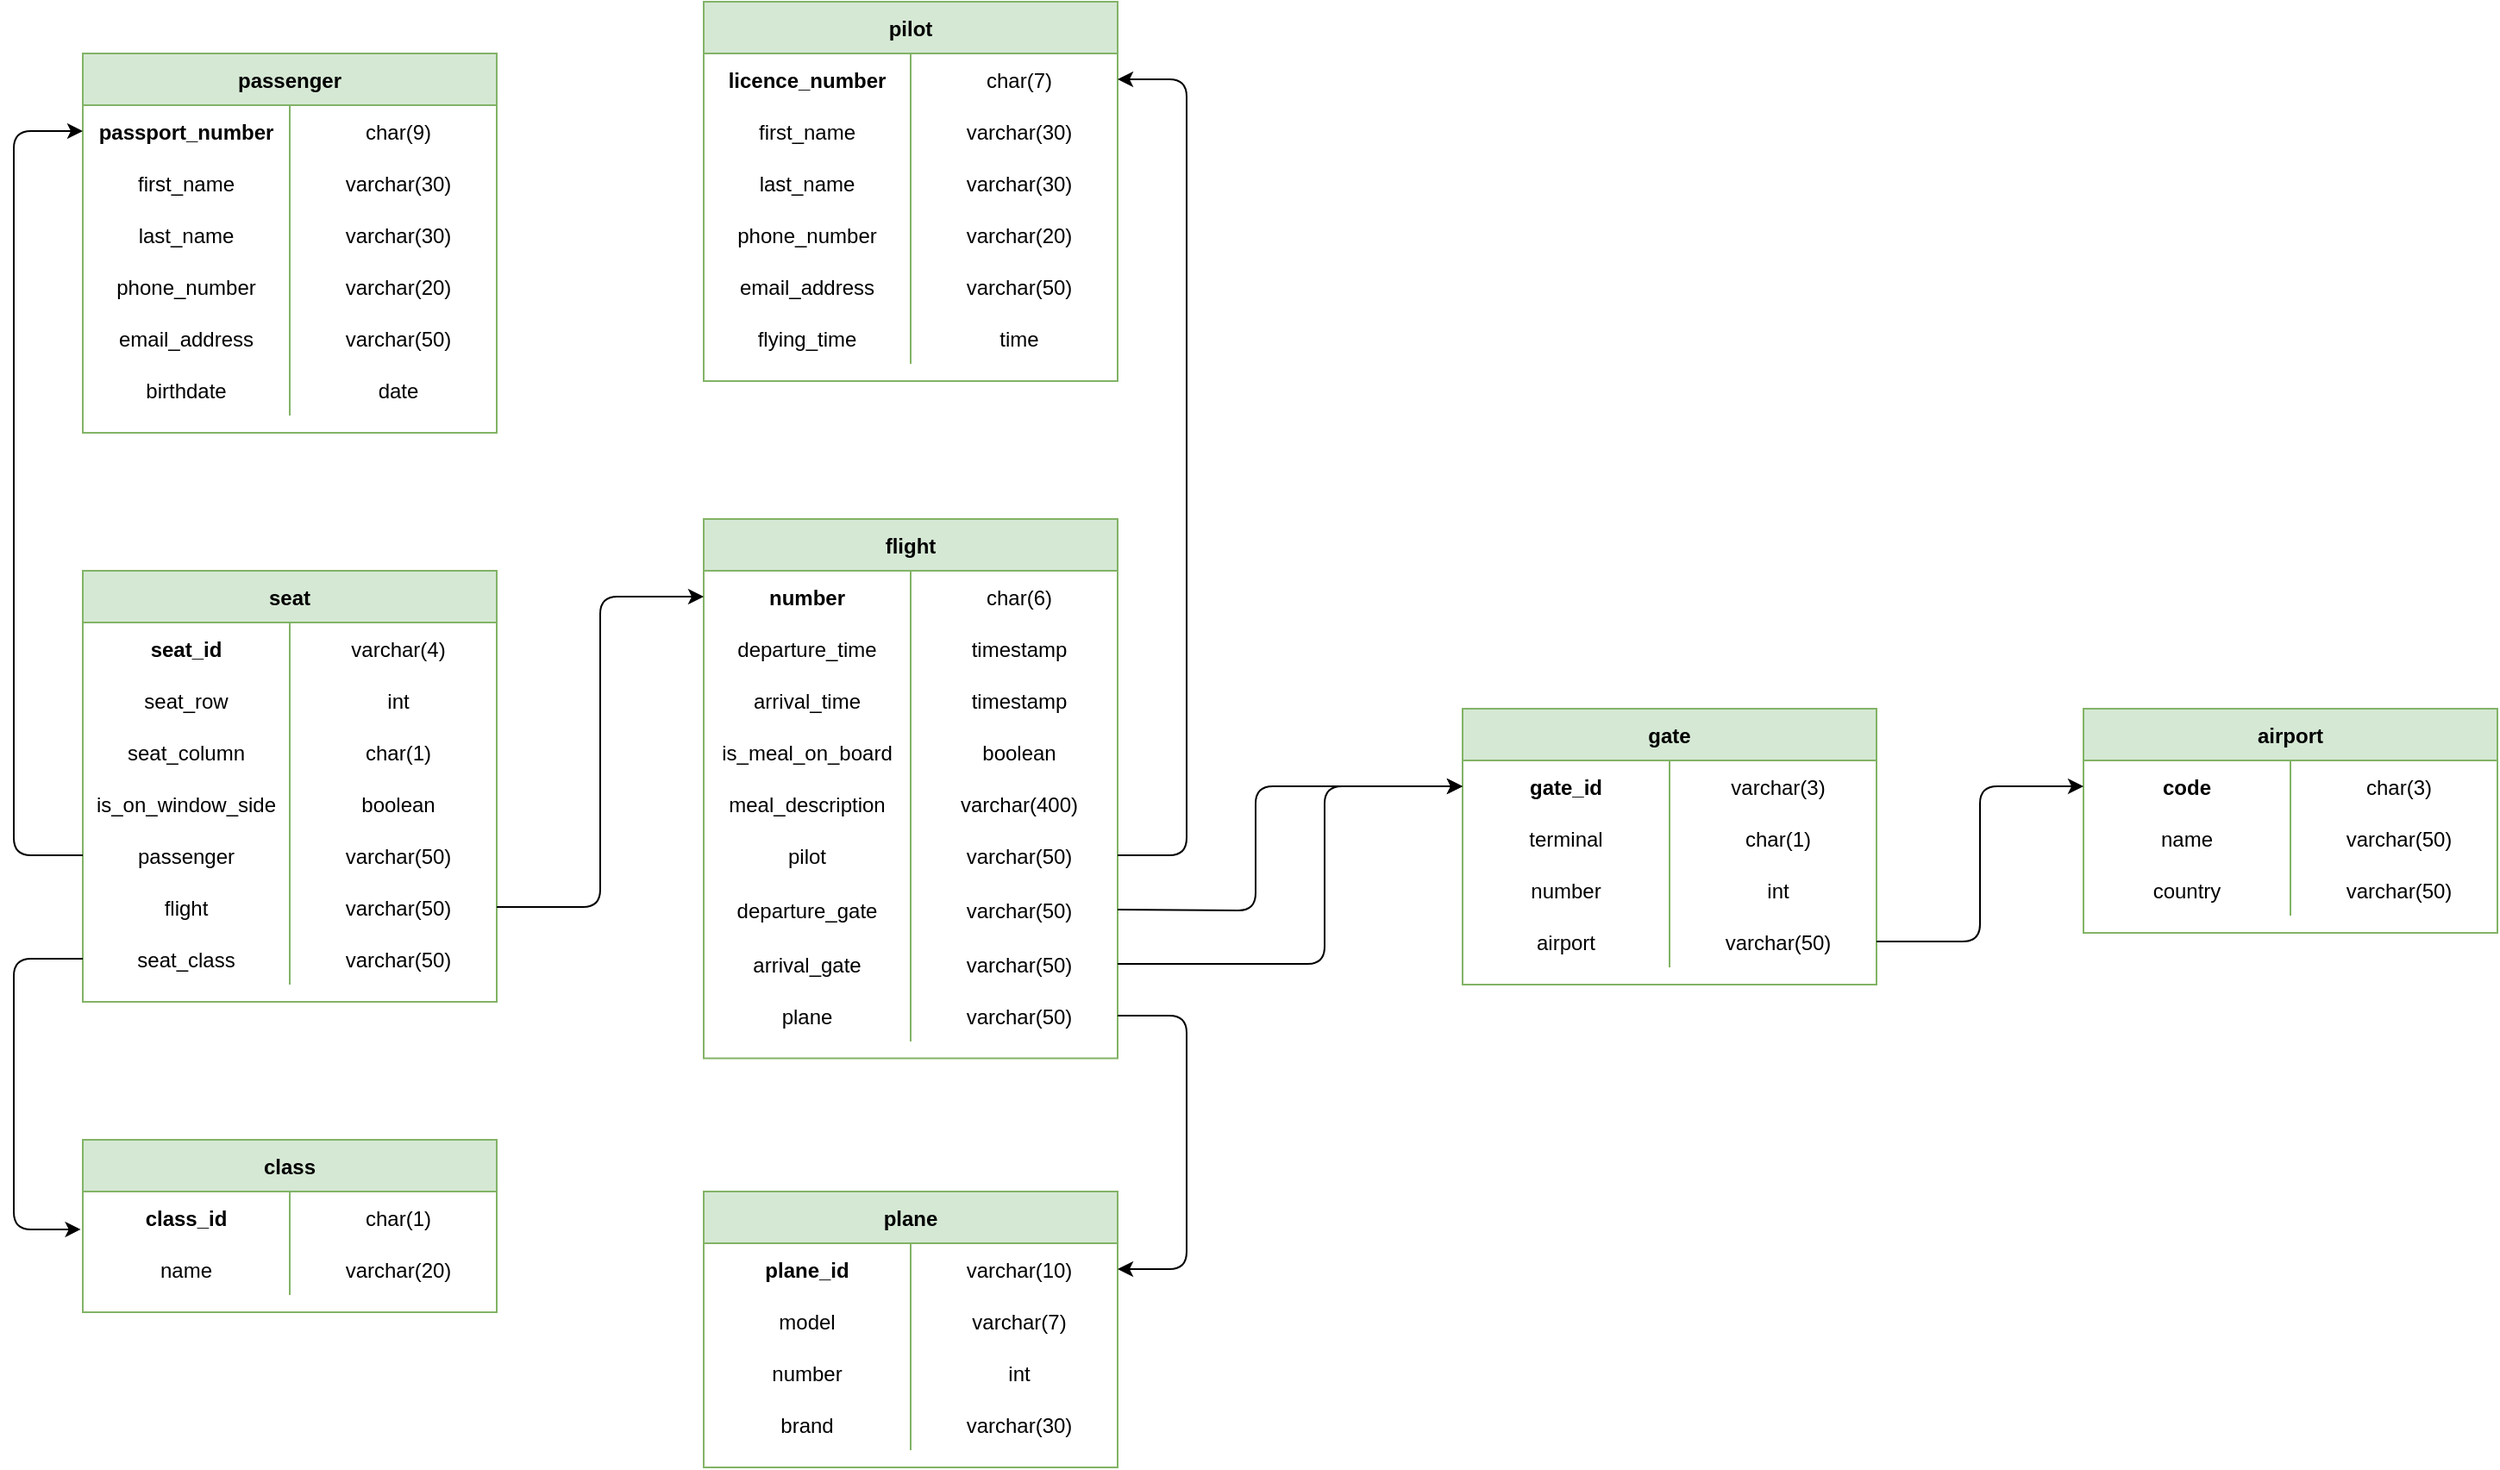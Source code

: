 <mxfile version="14.5.1" type="device"><diagram id="QAXBYkKedj2lpTIy9kNh" name="Page-1"><mxGraphModel dx="1826" dy="1305" grid="1" gridSize="10" guides="1" tooltips="1" connect="1" arrows="1" fold="1" page="0" pageScale="1" pageWidth="827" pageHeight="1169" math="0" shadow="0"><root><mxCell id="0"/><mxCell id="1" parent="0"/><mxCell id="Ek4FXAFWOjy2_xV1igV_-2" value="flight" style="shape=table;startSize=30;container=1;collapsible=1;childLayout=tableLayout;fixedRows=1;rowLines=0;fontStyle=1;align=center;resizeLast=1;fillColor=#d5e8d4;strokeColor=#82b366;" parent="1" vertex="1"><mxGeometry x="200" y="130" width="240" height="312.75" as="geometry"/></mxCell><mxCell id="Ek4FXAFWOjy2_xV1igV_-3" value="" style="shape=partialRectangle;collapsible=0;dropTarget=0;pointerEvents=0;fillColor=none;top=0;left=0;bottom=0;right=0;points=[[0,0.5],[1,0.5]];portConstraint=eastwest;align=center;" parent="Ek4FXAFWOjy2_xV1igV_-2" vertex="1"><mxGeometry y="30" width="240" height="30" as="geometry"/></mxCell><mxCell id="Ek4FXAFWOjy2_xV1igV_-4" value="number" style="shape=partialRectangle;connectable=0;fillColor=none;top=0;left=0;bottom=0;right=0;fontStyle=1;overflow=hidden;align=center;" parent="Ek4FXAFWOjy2_xV1igV_-3" vertex="1"><mxGeometry width="120" height="30" as="geometry"/></mxCell><mxCell id="Ek4FXAFWOjy2_xV1igV_-5" value="char(6)" style="shape=partialRectangle;connectable=0;fillColor=none;top=0;left=0;bottom=0;right=0;align=center;spacingLeft=6;fontStyle=0;overflow=hidden;" parent="Ek4FXAFWOjy2_xV1igV_-3" vertex="1"><mxGeometry x="120" width="120" height="30" as="geometry"/></mxCell><mxCell id="Ek4FXAFWOjy2_xV1igV_-31" value="" style="shape=partialRectangle;collapsible=0;dropTarget=0;pointerEvents=0;fillColor=none;top=0;left=0;bottom=0;right=0;points=[[0,0.5],[1,0.5]];portConstraint=eastwest;align=center;" parent="Ek4FXAFWOjy2_xV1igV_-2" vertex="1"><mxGeometry y="60" width="240" height="30" as="geometry"/></mxCell><mxCell id="Ek4FXAFWOjy2_xV1igV_-32" value="departure_time" style="shape=partialRectangle;connectable=0;fillColor=none;top=0;left=0;bottom=0;right=0;fontStyle=0;overflow=hidden;align=center;" parent="Ek4FXAFWOjy2_xV1igV_-31" vertex="1"><mxGeometry width="120" height="30" as="geometry"/></mxCell><mxCell id="Ek4FXAFWOjy2_xV1igV_-33" value="timestamp" style="shape=partialRectangle;connectable=0;fillColor=none;top=0;left=0;bottom=0;right=0;align=center;spacingLeft=6;fontStyle=0;overflow=hidden;" parent="Ek4FXAFWOjy2_xV1igV_-31" vertex="1"><mxGeometry x="120" width="120" height="30" as="geometry"/></mxCell><mxCell id="Ek4FXAFWOjy2_xV1igV_-28" value="" style="shape=partialRectangle;collapsible=0;dropTarget=0;pointerEvents=0;fillColor=none;top=0;left=0;bottom=0;right=0;points=[[0,0.5],[1,0.5]];portConstraint=eastwest;align=center;" parent="Ek4FXAFWOjy2_xV1igV_-2" vertex="1"><mxGeometry y="90" width="240" height="30" as="geometry"/></mxCell><mxCell id="Ek4FXAFWOjy2_xV1igV_-29" value="arrival_time" style="shape=partialRectangle;connectable=0;fillColor=none;top=0;left=0;bottom=0;right=0;fontStyle=0;overflow=hidden;align=center;" parent="Ek4FXAFWOjy2_xV1igV_-28" vertex="1"><mxGeometry width="120" height="30" as="geometry"/></mxCell><mxCell id="Ek4FXAFWOjy2_xV1igV_-30" value="timestamp" style="shape=partialRectangle;connectable=0;fillColor=none;top=0;left=0;bottom=0;right=0;align=center;spacingLeft=6;fontStyle=0;overflow=hidden;" parent="Ek4FXAFWOjy2_xV1igV_-28" vertex="1"><mxGeometry x="120" width="120" height="30" as="geometry"/></mxCell><mxCell id="Ek4FXAFWOjy2_xV1igV_-34" value="" style="shape=partialRectangle;collapsible=0;dropTarget=0;pointerEvents=0;fillColor=none;top=0;left=0;bottom=0;right=0;points=[[0,0.5],[1,0.5]];portConstraint=eastwest;align=center;" parent="Ek4FXAFWOjy2_xV1igV_-2" vertex="1"><mxGeometry y="120" width="240" height="30" as="geometry"/></mxCell><mxCell id="Ek4FXAFWOjy2_xV1igV_-35" value="is_meal_on_board" style="shape=partialRectangle;connectable=0;fillColor=none;top=0;left=0;bottom=0;right=0;fontStyle=0;overflow=hidden;align=center;" parent="Ek4FXAFWOjy2_xV1igV_-34" vertex="1"><mxGeometry width="120" height="30" as="geometry"/></mxCell><mxCell id="Ek4FXAFWOjy2_xV1igV_-36" value="boolean" style="shape=partialRectangle;connectable=0;fillColor=none;top=0;left=0;bottom=0;right=0;align=center;spacingLeft=6;fontStyle=0;overflow=hidden;" parent="Ek4FXAFWOjy2_xV1igV_-34" vertex="1"><mxGeometry x="120" width="120" height="30" as="geometry"/></mxCell><mxCell id="Ek4FXAFWOjy2_xV1igV_-37" value="" style="shape=partialRectangle;collapsible=0;dropTarget=0;pointerEvents=0;fillColor=none;top=0;left=0;bottom=0;right=0;points=[[0,0.5],[1,0.5]];portConstraint=eastwest;align=center;" parent="Ek4FXAFWOjy2_xV1igV_-2" vertex="1"><mxGeometry y="150" width="240" height="30" as="geometry"/></mxCell><mxCell id="Ek4FXAFWOjy2_xV1igV_-38" value="meal_description" style="shape=partialRectangle;connectable=0;fillColor=none;top=0;left=0;bottom=0;right=0;fontStyle=0;overflow=hidden;align=center;" parent="Ek4FXAFWOjy2_xV1igV_-37" vertex="1"><mxGeometry width="120" height="30" as="geometry"/></mxCell><mxCell id="Ek4FXAFWOjy2_xV1igV_-39" value="varchar(400)" style="shape=partialRectangle;connectable=0;fillColor=none;top=0;left=0;bottom=0;right=0;align=center;spacingLeft=6;fontStyle=0;overflow=hidden;" parent="Ek4FXAFWOjy2_xV1igV_-37" vertex="1"><mxGeometry x="120" width="120" height="30" as="geometry"/></mxCell><mxCell id="cqCTCalPRMgBTxHticZA-10" style="shape=partialRectangle;collapsible=0;dropTarget=0;pointerEvents=0;fillColor=none;top=0;left=0;bottom=0;right=0;points=[[0,0.5],[1,0.5]];portConstraint=eastwest;align=center;" parent="Ek4FXAFWOjy2_xV1igV_-2" vertex="1"><mxGeometry y="180" width="240" height="30" as="geometry"/></mxCell><mxCell id="cqCTCalPRMgBTxHticZA-11" value="pilot" style="shape=partialRectangle;connectable=0;fillColor=none;top=0;left=0;bottom=0;right=0;fontStyle=0;overflow=hidden;align=center;" parent="cqCTCalPRMgBTxHticZA-10" vertex="1"><mxGeometry width="120" height="30" as="geometry"/></mxCell><mxCell id="cqCTCalPRMgBTxHticZA-12" value="varchar(50)" style="shape=partialRectangle;connectable=0;fillColor=none;top=0;left=0;bottom=0;right=0;align=center;spacingLeft=6;fontStyle=0;overflow=hidden;" parent="cqCTCalPRMgBTxHticZA-10" vertex="1"><mxGeometry x="120" width="120" height="30" as="geometry"/></mxCell><mxCell id="cqCTCalPRMgBTxHticZA-18" style="shape=partialRectangle;collapsible=0;dropTarget=0;pointerEvents=0;fillColor=none;top=0;left=0;bottom=0;right=0;points=[[0,0.5],[1,0.5]];portConstraint=eastwest;align=center;" parent="Ek4FXAFWOjy2_xV1igV_-2" vertex="1"><mxGeometry y="210" width="240" height="33" as="geometry"/></mxCell><mxCell id="cqCTCalPRMgBTxHticZA-19" value="departure_gate" style="shape=partialRectangle;connectable=0;fillColor=none;top=0;left=0;bottom=0;right=0;fontStyle=0;overflow=hidden;align=center;" parent="cqCTCalPRMgBTxHticZA-18" vertex="1"><mxGeometry width="120" height="33" as="geometry"/></mxCell><mxCell id="cqCTCalPRMgBTxHticZA-20" value="varchar(50)" style="shape=partialRectangle;connectable=0;fillColor=none;top=0;left=0;bottom=0;right=0;align=center;spacingLeft=6;fontStyle=0;overflow=hidden;" parent="cqCTCalPRMgBTxHticZA-18" vertex="1"><mxGeometry x="120" width="120" height="33" as="geometry"/></mxCell><mxCell id="cqCTCalPRMgBTxHticZA-21" style="shape=partialRectangle;collapsible=0;dropTarget=0;pointerEvents=0;fillColor=none;top=0;left=0;bottom=0;right=0;points=[[0,0.5],[1,0.5]];portConstraint=eastwest;align=center;" parent="Ek4FXAFWOjy2_xV1igV_-2" vertex="1"><mxGeometry y="243" width="240" height="30" as="geometry"/></mxCell><mxCell id="cqCTCalPRMgBTxHticZA-22" value="arrival_gate" style="shape=partialRectangle;connectable=0;fillColor=none;top=0;left=0;bottom=0;right=0;fontStyle=0;overflow=hidden;align=center;" parent="cqCTCalPRMgBTxHticZA-21" vertex="1"><mxGeometry width="120" height="30" as="geometry"/></mxCell><mxCell id="cqCTCalPRMgBTxHticZA-23" value="varchar(50)" style="shape=partialRectangle;connectable=0;fillColor=none;top=0;left=0;bottom=0;right=0;align=center;spacingLeft=6;fontStyle=0;overflow=hidden;" parent="cqCTCalPRMgBTxHticZA-21" vertex="1"><mxGeometry x="120" width="120" height="30" as="geometry"/></mxCell><mxCell id="cqCTCalPRMgBTxHticZA-13" style="shape=partialRectangle;collapsible=0;dropTarget=0;pointerEvents=0;fillColor=none;top=0;left=0;bottom=0;right=0;points=[[0,0.5],[1,0.5]];portConstraint=eastwest;align=center;" parent="Ek4FXAFWOjy2_xV1igV_-2" vertex="1"><mxGeometry y="273" width="240" height="30" as="geometry"/></mxCell><mxCell id="cqCTCalPRMgBTxHticZA-14" value="plane" style="shape=partialRectangle;connectable=0;fillColor=none;top=0;left=0;bottom=0;right=0;fontStyle=0;overflow=hidden;align=center;" parent="cqCTCalPRMgBTxHticZA-13" vertex="1"><mxGeometry width="120" height="30" as="geometry"/></mxCell><mxCell id="cqCTCalPRMgBTxHticZA-15" value="varchar(50)" style="shape=partialRectangle;connectable=0;fillColor=none;top=0;left=0;bottom=0;right=0;align=center;spacingLeft=6;fontStyle=0;overflow=hidden;" parent="cqCTCalPRMgBTxHticZA-13" vertex="1"><mxGeometry x="120" width="120" height="30" as="geometry"/></mxCell><mxCell id="Ek4FXAFWOjy2_xV1igV_-43" value="airport" style="shape=table;startSize=30;container=1;collapsible=1;childLayout=tableLayout;fixedRows=1;rowLines=0;fontStyle=1;align=center;resizeLast=1;fillColor=#d5e8d4;strokeColor=#82b366;" parent="1" vertex="1"><mxGeometry x="1000" y="240" width="240" height="130" as="geometry"/></mxCell><mxCell id="Ek4FXAFWOjy2_xV1igV_-44" value="" style="shape=partialRectangle;collapsible=0;dropTarget=0;pointerEvents=0;fillColor=none;top=0;left=0;bottom=0;right=0;points=[[0,0.5],[1,0.5]];portConstraint=eastwest;align=center;" parent="Ek4FXAFWOjy2_xV1igV_-43" vertex="1"><mxGeometry y="30" width="240" height="30" as="geometry"/></mxCell><mxCell id="Ek4FXAFWOjy2_xV1igV_-45" value="code" style="shape=partialRectangle;connectable=0;fillColor=none;top=0;left=0;bottom=0;right=0;fontStyle=1;overflow=hidden;align=center;" parent="Ek4FXAFWOjy2_xV1igV_-44" vertex="1"><mxGeometry width="120" height="30" as="geometry"/></mxCell><mxCell id="Ek4FXAFWOjy2_xV1igV_-46" value="char(3)" style="shape=partialRectangle;connectable=0;fillColor=none;top=0;left=0;bottom=0;right=0;align=center;spacingLeft=6;fontStyle=0;overflow=hidden;" parent="Ek4FXAFWOjy2_xV1igV_-44" vertex="1"><mxGeometry x="120" width="120" height="30" as="geometry"/></mxCell><mxCell id="Ek4FXAFWOjy2_xV1igV_-47" value="" style="shape=partialRectangle;collapsible=0;dropTarget=0;pointerEvents=0;fillColor=none;top=0;left=0;bottom=0;right=0;points=[[0,0.5],[1,0.5]];portConstraint=eastwest;align=center;" parent="Ek4FXAFWOjy2_xV1igV_-43" vertex="1"><mxGeometry y="60" width="240" height="30" as="geometry"/></mxCell><mxCell id="Ek4FXAFWOjy2_xV1igV_-48" value="name" style="shape=partialRectangle;connectable=0;fillColor=none;top=0;left=0;bottom=0;right=0;fontStyle=0;overflow=hidden;align=center;" parent="Ek4FXAFWOjy2_xV1igV_-47" vertex="1"><mxGeometry width="120" height="30" as="geometry"/></mxCell><mxCell id="Ek4FXAFWOjy2_xV1igV_-49" value="varchar(50)" style="shape=partialRectangle;connectable=0;fillColor=none;top=0;left=0;bottom=0;right=0;align=center;spacingLeft=6;fontStyle=0;overflow=hidden;" parent="Ek4FXAFWOjy2_xV1igV_-47" vertex="1"><mxGeometry x="120" width="120" height="30" as="geometry"/></mxCell><mxCell id="Ek4FXAFWOjy2_xV1igV_-50" value="" style="shape=partialRectangle;collapsible=0;dropTarget=0;pointerEvents=0;fillColor=none;top=0;left=0;bottom=0;right=0;points=[[0,0.5],[1,0.5]];portConstraint=eastwest;align=center;" parent="Ek4FXAFWOjy2_xV1igV_-43" vertex="1"><mxGeometry y="90" width="240" height="30" as="geometry"/></mxCell><mxCell id="Ek4FXAFWOjy2_xV1igV_-51" value="country" style="shape=partialRectangle;connectable=0;fillColor=none;top=0;left=0;bottom=0;right=0;fontStyle=0;overflow=hidden;align=center;" parent="Ek4FXAFWOjy2_xV1igV_-50" vertex="1"><mxGeometry width="120" height="30" as="geometry"/></mxCell><mxCell id="Ek4FXAFWOjy2_xV1igV_-52" value="varchar(50)" style="shape=partialRectangle;connectable=0;fillColor=none;top=0;left=0;bottom=0;right=0;align=center;spacingLeft=6;fontStyle=0;overflow=hidden;" parent="Ek4FXAFWOjy2_xV1igV_-50" vertex="1"><mxGeometry x="120" width="120" height="30" as="geometry"/></mxCell><mxCell id="Ek4FXAFWOjy2_xV1igV_-73" value="plane" style="shape=table;startSize=30;container=1;collapsible=1;childLayout=tableLayout;fixedRows=1;rowLines=0;fontStyle=1;align=center;resizeLast=1;fillColor=#d5e8d4;strokeColor=#82b366;" parent="1" vertex="1"><mxGeometry x="200" y="520" width="240" height="160" as="geometry"/></mxCell><mxCell id="g_zsPSvHEPy1JYaNMdrq-4" value="" style="shape=partialRectangle;collapsible=0;dropTarget=0;pointerEvents=0;fillColor=none;top=0;left=0;bottom=0;right=0;points=[[0,0.5],[1,0.5]];portConstraint=eastwest;align=center;" parent="Ek4FXAFWOjy2_xV1igV_-73" vertex="1"><mxGeometry y="30" width="240" height="30" as="geometry"/></mxCell><mxCell id="g_zsPSvHEPy1JYaNMdrq-5" value="plane_id" style="shape=partialRectangle;connectable=0;fillColor=none;top=0;left=0;bottom=0;right=0;fontStyle=1;overflow=hidden;align=center;" parent="g_zsPSvHEPy1JYaNMdrq-4" vertex="1"><mxGeometry width="120" height="30" as="geometry"/></mxCell><mxCell id="g_zsPSvHEPy1JYaNMdrq-6" value="varchar(10)" style="shape=partialRectangle;connectable=0;fillColor=none;top=0;left=0;bottom=0;right=0;align=center;spacingLeft=6;fontStyle=0;overflow=hidden;" parent="g_zsPSvHEPy1JYaNMdrq-4" vertex="1"><mxGeometry x="120" width="120" height="30" as="geometry"/></mxCell><mxCell id="Ek4FXAFWOjy2_xV1igV_-77" value="" style="shape=partialRectangle;collapsible=0;dropTarget=0;pointerEvents=0;fillColor=none;top=0;left=0;bottom=0;right=0;points=[[0,0.5],[1,0.5]];portConstraint=eastwest;align=center;" parent="Ek4FXAFWOjy2_xV1igV_-73" vertex="1"><mxGeometry y="60" width="240" height="30" as="geometry"/></mxCell><mxCell id="Ek4FXAFWOjy2_xV1igV_-78" value="model" style="shape=partialRectangle;connectable=0;fillColor=none;top=0;left=0;bottom=0;right=0;fontStyle=0;overflow=hidden;align=center;" parent="Ek4FXAFWOjy2_xV1igV_-77" vertex="1"><mxGeometry width="120" height="30" as="geometry"/></mxCell><mxCell id="Ek4FXAFWOjy2_xV1igV_-79" value="varchar(7)" style="shape=partialRectangle;connectable=0;fillColor=none;top=0;left=0;bottom=0;right=0;align=center;spacingLeft=6;fontStyle=0;overflow=hidden;" parent="Ek4FXAFWOjy2_xV1igV_-77" vertex="1"><mxGeometry x="120" width="120" height="30" as="geometry"/></mxCell><mxCell id="Ek4FXAFWOjy2_xV1igV_-74" value="" style="shape=partialRectangle;collapsible=0;dropTarget=0;pointerEvents=0;fillColor=none;top=0;left=0;bottom=0;right=0;points=[[0,0.5],[1,0.5]];portConstraint=eastwest;align=center;" parent="Ek4FXAFWOjy2_xV1igV_-73" vertex="1"><mxGeometry y="90" width="240" height="30" as="geometry"/></mxCell><mxCell id="Ek4FXAFWOjy2_xV1igV_-75" value="number" style="shape=partialRectangle;connectable=0;fillColor=none;top=0;left=0;bottom=0;right=0;fontStyle=0;overflow=hidden;align=center;" parent="Ek4FXAFWOjy2_xV1igV_-74" vertex="1"><mxGeometry width="120" height="30" as="geometry"/></mxCell><mxCell id="Ek4FXAFWOjy2_xV1igV_-76" value="int" style="shape=partialRectangle;connectable=0;fillColor=none;top=0;left=0;bottom=0;right=0;align=center;spacingLeft=6;fontStyle=0;overflow=hidden;" parent="Ek4FXAFWOjy2_xV1igV_-74" vertex="1"><mxGeometry x="120" width="120" height="30" as="geometry"/></mxCell><mxCell id="LpMZQIv9ipjaXDBeA5yv-84" value="" style="shape=partialRectangle;collapsible=0;dropTarget=0;pointerEvents=0;fillColor=none;top=0;left=0;bottom=0;right=0;points=[[0,0.5],[1,0.5]];portConstraint=eastwest;align=center;" parent="Ek4FXAFWOjy2_xV1igV_-73" vertex="1"><mxGeometry y="120" width="240" height="30" as="geometry"/></mxCell><mxCell id="LpMZQIv9ipjaXDBeA5yv-85" value="brand" style="shape=partialRectangle;connectable=0;fillColor=none;top=0;left=0;bottom=0;right=0;fontStyle=0;overflow=hidden;align=center;" parent="LpMZQIv9ipjaXDBeA5yv-84" vertex="1"><mxGeometry width="120" height="30" as="geometry"/></mxCell><mxCell id="LpMZQIv9ipjaXDBeA5yv-86" value="varchar(30)" style="shape=partialRectangle;connectable=0;fillColor=none;top=0;left=0;bottom=0;right=0;align=center;spacingLeft=6;fontStyle=0;overflow=hidden;" parent="LpMZQIv9ipjaXDBeA5yv-84" vertex="1"><mxGeometry x="120" width="120" height="30" as="geometry"/></mxCell><mxCell id="Ek4FXAFWOjy2_xV1igV_-86" value="pilot" style="shape=table;startSize=30;container=1;collapsible=1;childLayout=tableLayout;fixedRows=1;rowLines=0;fontStyle=1;align=center;resizeLast=1;fillColor=#d5e8d4;strokeColor=#82b366;" parent="1" vertex="1"><mxGeometry x="200" y="-170" width="240" height="220" as="geometry"/></mxCell><mxCell id="Ek4FXAFWOjy2_xV1igV_-87" value="" style="shape=partialRectangle;collapsible=0;dropTarget=0;pointerEvents=0;fillColor=none;top=0;left=0;bottom=0;right=0;points=[[0,0.5],[1,0.5]];portConstraint=eastwest;align=center;" parent="Ek4FXAFWOjy2_xV1igV_-86" vertex="1"><mxGeometry y="30" width="240" height="30" as="geometry"/></mxCell><mxCell id="Ek4FXAFWOjy2_xV1igV_-88" value="licence_number" style="shape=partialRectangle;connectable=0;fillColor=none;top=0;left=0;bottom=0;right=0;fontStyle=1;overflow=hidden;align=center;" parent="Ek4FXAFWOjy2_xV1igV_-87" vertex="1"><mxGeometry width="120" height="30" as="geometry"/></mxCell><mxCell id="Ek4FXAFWOjy2_xV1igV_-89" value="char(7)" style="shape=partialRectangle;connectable=0;fillColor=none;top=0;left=0;bottom=0;right=0;align=center;spacingLeft=6;fontStyle=0;overflow=hidden;" parent="Ek4FXAFWOjy2_xV1igV_-87" vertex="1"><mxGeometry x="120" width="120" height="30" as="geometry"/></mxCell><mxCell id="Ek4FXAFWOjy2_xV1igV_-90" value="" style="shape=partialRectangle;collapsible=0;dropTarget=0;pointerEvents=0;fillColor=none;top=0;left=0;bottom=0;right=0;points=[[0,0.5],[1,0.5]];portConstraint=eastwest;align=center;" parent="Ek4FXAFWOjy2_xV1igV_-86" vertex="1"><mxGeometry y="60" width="240" height="30" as="geometry"/></mxCell><mxCell id="Ek4FXAFWOjy2_xV1igV_-91" value="first_name" style="shape=partialRectangle;connectable=0;fillColor=none;top=0;left=0;bottom=0;right=0;fontStyle=0;overflow=hidden;align=center;" parent="Ek4FXAFWOjy2_xV1igV_-90" vertex="1"><mxGeometry width="120" height="30" as="geometry"/></mxCell><mxCell id="Ek4FXAFWOjy2_xV1igV_-92" value="varchar(30)" style="shape=partialRectangle;connectable=0;fillColor=none;top=0;left=0;bottom=0;right=0;align=center;spacingLeft=6;fontStyle=0;overflow=hidden;" parent="Ek4FXAFWOjy2_xV1igV_-90" vertex="1"><mxGeometry x="120" width="120" height="30" as="geometry"/></mxCell><mxCell id="A35u8I7YrUkMCs1-uWfw-4" value="" style="shape=partialRectangle;collapsible=0;dropTarget=0;pointerEvents=0;fillColor=none;top=0;left=0;bottom=0;right=0;points=[[0,0.5],[1,0.5]];portConstraint=eastwest;align=center;" parent="Ek4FXAFWOjy2_xV1igV_-86" vertex="1"><mxGeometry y="90" width="240" height="30" as="geometry"/></mxCell><mxCell id="A35u8I7YrUkMCs1-uWfw-5" value="last_name" style="shape=partialRectangle;connectable=0;fillColor=none;top=0;left=0;bottom=0;right=0;fontStyle=0;overflow=hidden;align=center;" parent="A35u8I7YrUkMCs1-uWfw-4" vertex="1"><mxGeometry width="120" height="30" as="geometry"/></mxCell><mxCell id="A35u8I7YrUkMCs1-uWfw-6" value="varchar(30)" style="shape=partialRectangle;connectable=0;fillColor=none;top=0;left=0;bottom=0;right=0;align=center;spacingLeft=6;fontStyle=0;overflow=hidden;" parent="A35u8I7YrUkMCs1-uWfw-4" vertex="1"><mxGeometry x="120" width="120" height="30" as="geometry"/></mxCell><mxCell id="A35u8I7YrUkMCs1-uWfw-7" value="" style="shape=partialRectangle;collapsible=0;dropTarget=0;pointerEvents=0;fillColor=none;top=0;left=0;bottom=0;right=0;points=[[0,0.5],[1,0.5]];portConstraint=eastwest;align=center;" parent="Ek4FXAFWOjy2_xV1igV_-86" vertex="1"><mxGeometry y="120" width="240" height="30" as="geometry"/></mxCell><mxCell id="A35u8I7YrUkMCs1-uWfw-8" value="phone_number" style="shape=partialRectangle;connectable=0;fillColor=none;top=0;left=0;bottom=0;right=0;fontStyle=0;overflow=hidden;align=center;" parent="A35u8I7YrUkMCs1-uWfw-7" vertex="1"><mxGeometry width="120" height="30" as="geometry"/></mxCell><mxCell id="A35u8I7YrUkMCs1-uWfw-9" value="varchar(20)" style="shape=partialRectangle;connectable=0;fillColor=none;top=0;left=0;bottom=0;right=0;align=center;spacingLeft=6;fontStyle=0;overflow=hidden;" parent="A35u8I7YrUkMCs1-uWfw-7" vertex="1"><mxGeometry x="120" width="120" height="30" as="geometry"/></mxCell><mxCell id="A35u8I7YrUkMCs1-uWfw-10" value="" style="shape=partialRectangle;collapsible=0;dropTarget=0;pointerEvents=0;fillColor=none;top=0;left=0;bottom=0;right=0;points=[[0,0.5],[1,0.5]];portConstraint=eastwest;align=center;" parent="Ek4FXAFWOjy2_xV1igV_-86" vertex="1"><mxGeometry y="150" width="240" height="30" as="geometry"/></mxCell><mxCell id="A35u8I7YrUkMCs1-uWfw-11" value="email_address" style="shape=partialRectangle;connectable=0;fillColor=none;top=0;left=0;bottom=0;right=0;fontStyle=0;overflow=hidden;align=center;" parent="A35u8I7YrUkMCs1-uWfw-10" vertex="1"><mxGeometry width="120" height="30" as="geometry"/></mxCell><mxCell id="A35u8I7YrUkMCs1-uWfw-12" value="varchar(50)" style="shape=partialRectangle;connectable=0;fillColor=none;top=0;left=0;bottom=0;right=0;align=center;spacingLeft=6;fontStyle=0;overflow=hidden;" parent="A35u8I7YrUkMCs1-uWfw-10" vertex="1"><mxGeometry x="120" width="120" height="30" as="geometry"/></mxCell><mxCell id="Ek4FXAFWOjy2_xV1igV_-93" value="" style="shape=partialRectangle;collapsible=0;dropTarget=0;pointerEvents=0;fillColor=none;top=0;left=0;bottom=0;right=0;points=[[0,0.5],[1,0.5]];portConstraint=eastwest;align=center;" parent="Ek4FXAFWOjy2_xV1igV_-86" vertex="1"><mxGeometry y="180" width="240" height="30" as="geometry"/></mxCell><mxCell id="Ek4FXAFWOjy2_xV1igV_-94" value="flying_time" style="shape=partialRectangle;connectable=0;fillColor=none;top=0;left=0;bottom=0;right=0;fontStyle=0;overflow=hidden;align=center;" parent="Ek4FXAFWOjy2_xV1igV_-93" vertex="1"><mxGeometry width="120" height="30" as="geometry"/></mxCell><mxCell id="Ek4FXAFWOjy2_xV1igV_-95" value="time" style="shape=partialRectangle;connectable=0;fillColor=none;top=0;left=0;bottom=0;right=0;align=center;spacingLeft=6;fontStyle=0;overflow=hidden;" parent="Ek4FXAFWOjy2_xV1igV_-93" vertex="1"><mxGeometry x="120" width="120" height="30" as="geometry"/></mxCell><mxCell id="Ek4FXAFWOjy2_xV1igV_-99" value="seat" style="shape=table;startSize=30;container=1;collapsible=1;childLayout=tableLayout;fixedRows=1;rowLines=0;fontStyle=1;align=center;resizeLast=1;fillColor=#d5e8d4;strokeColor=#82b366;" parent="1" vertex="1"><mxGeometry x="-160" y="160" width="240" height="250" as="geometry"/></mxCell><mxCell id="g_zsPSvHEPy1JYaNMdrq-1" value="" style="shape=partialRectangle;collapsible=0;dropTarget=0;pointerEvents=0;fillColor=none;top=0;left=0;bottom=0;right=0;points=[[0,0.5],[1,0.5]];portConstraint=eastwest;align=center;" parent="Ek4FXAFWOjy2_xV1igV_-99" vertex="1"><mxGeometry y="30" width="240" height="30" as="geometry"/></mxCell><mxCell id="g_zsPSvHEPy1JYaNMdrq-2" value="seat_id" style="shape=partialRectangle;connectable=0;fillColor=none;top=0;left=0;bottom=0;right=0;fontStyle=1;overflow=hidden;align=center;" parent="g_zsPSvHEPy1JYaNMdrq-1" vertex="1"><mxGeometry width="120" height="30" as="geometry"/></mxCell><mxCell id="g_zsPSvHEPy1JYaNMdrq-3" value="varchar(4)" style="shape=partialRectangle;connectable=0;fillColor=none;top=0;left=0;bottom=0;right=0;align=center;spacingLeft=6;fontStyle=0;overflow=hidden;" parent="g_zsPSvHEPy1JYaNMdrq-1" vertex="1"><mxGeometry x="120" width="120" height="30" as="geometry"/></mxCell><mxCell id="Ek4FXAFWOjy2_xV1igV_-100" value="" style="shape=partialRectangle;collapsible=0;dropTarget=0;pointerEvents=0;fillColor=none;top=0;left=0;bottom=0;right=0;points=[[0,0.5],[1,0.5]];portConstraint=eastwest;align=center;" parent="Ek4FXAFWOjy2_xV1igV_-99" vertex="1"><mxGeometry y="60" width="240" height="30" as="geometry"/></mxCell><mxCell id="Ek4FXAFWOjy2_xV1igV_-101" value="seat_row" style="shape=partialRectangle;connectable=0;fillColor=none;top=0;left=0;bottom=0;right=0;fontStyle=0;overflow=hidden;align=center;" parent="Ek4FXAFWOjy2_xV1igV_-100" vertex="1"><mxGeometry width="120" height="30" as="geometry"/></mxCell><mxCell id="Ek4FXAFWOjy2_xV1igV_-102" value="int" style="shape=partialRectangle;connectable=0;fillColor=none;top=0;left=0;bottom=0;right=0;align=center;spacingLeft=6;fontStyle=0;overflow=hidden;" parent="Ek4FXAFWOjy2_xV1igV_-100" vertex="1"><mxGeometry x="120" width="120" height="30" as="geometry"/></mxCell><mxCell id="LpMZQIv9ipjaXDBeA5yv-1" value="" style="shape=partialRectangle;collapsible=0;dropTarget=0;pointerEvents=0;fillColor=none;top=0;left=0;bottom=0;right=0;points=[[0,0.5],[1,0.5]];portConstraint=eastwest;align=center;" parent="Ek4FXAFWOjy2_xV1igV_-99" vertex="1"><mxGeometry y="90" width="240" height="30" as="geometry"/></mxCell><mxCell id="LpMZQIv9ipjaXDBeA5yv-2" value="seat_column" style="shape=partialRectangle;connectable=0;fillColor=none;top=0;left=0;bottom=0;right=0;fontStyle=0;overflow=hidden;align=center;" parent="LpMZQIv9ipjaXDBeA5yv-1" vertex="1"><mxGeometry width="120" height="30" as="geometry"/></mxCell><mxCell id="LpMZQIv9ipjaXDBeA5yv-3" value="char(1)" style="shape=partialRectangle;connectable=0;fillColor=none;top=0;left=0;bottom=0;right=0;align=center;spacingLeft=6;fontStyle=0;overflow=hidden;" parent="LpMZQIv9ipjaXDBeA5yv-1" vertex="1"><mxGeometry x="120" width="120" height="30" as="geometry"/></mxCell><mxCell id="Ek4FXAFWOjy2_xV1igV_-106" value="" style="shape=partialRectangle;collapsible=0;dropTarget=0;pointerEvents=0;fillColor=none;top=0;left=0;bottom=0;right=0;points=[[0,0.5],[1,0.5]];portConstraint=eastwest;align=center;" parent="Ek4FXAFWOjy2_xV1igV_-99" vertex="1"><mxGeometry y="120" width="240" height="30" as="geometry"/></mxCell><mxCell id="Ek4FXAFWOjy2_xV1igV_-107" value="is_on_window_side" style="shape=partialRectangle;connectable=0;fillColor=none;top=0;left=0;bottom=0;right=0;fontStyle=0;overflow=hidden;align=center;" parent="Ek4FXAFWOjy2_xV1igV_-106" vertex="1"><mxGeometry width="120" height="30" as="geometry"/></mxCell><mxCell id="Ek4FXAFWOjy2_xV1igV_-108" value="boolean" style="shape=partialRectangle;connectable=0;fillColor=none;top=0;left=0;bottom=0;right=0;align=center;spacingLeft=6;fontStyle=0;overflow=hidden;" parent="Ek4FXAFWOjy2_xV1igV_-106" vertex="1"><mxGeometry x="120" width="120" height="30" as="geometry"/></mxCell><mxCell id="cqCTCalPRMgBTxHticZA-4" style="shape=partialRectangle;collapsible=0;dropTarget=0;pointerEvents=0;fillColor=none;top=0;left=0;bottom=0;right=0;points=[[0,0.5],[1,0.5]];portConstraint=eastwest;align=center;" parent="Ek4FXAFWOjy2_xV1igV_-99" vertex="1"><mxGeometry y="150" width="240" height="30" as="geometry"/></mxCell><mxCell id="cqCTCalPRMgBTxHticZA-5" value="passenger" style="shape=partialRectangle;connectable=0;fillColor=none;top=0;left=0;bottom=0;right=0;fontStyle=0;overflow=hidden;align=center;" parent="cqCTCalPRMgBTxHticZA-4" vertex="1"><mxGeometry width="120" height="30" as="geometry"/></mxCell><mxCell id="cqCTCalPRMgBTxHticZA-6" value="varchar(50)" style="shape=partialRectangle;connectable=0;fillColor=none;top=0;left=0;bottom=0;right=0;align=center;spacingLeft=6;fontStyle=0;overflow=hidden;" parent="cqCTCalPRMgBTxHticZA-4" vertex="1"><mxGeometry x="120" width="120" height="30" as="geometry"/></mxCell><mxCell id="cqCTCalPRMgBTxHticZA-7" style="shape=partialRectangle;collapsible=0;dropTarget=0;pointerEvents=0;fillColor=none;top=0;left=0;bottom=0;right=0;points=[[0,0.5],[1,0.5]];portConstraint=eastwest;align=center;" parent="Ek4FXAFWOjy2_xV1igV_-99" vertex="1"><mxGeometry y="180" width="240" height="30" as="geometry"/></mxCell><mxCell id="cqCTCalPRMgBTxHticZA-8" value="flight" style="shape=partialRectangle;connectable=0;fillColor=none;top=0;left=0;bottom=0;right=0;fontStyle=0;overflow=hidden;align=center;" parent="cqCTCalPRMgBTxHticZA-7" vertex="1"><mxGeometry width="120" height="30" as="geometry"/></mxCell><mxCell id="cqCTCalPRMgBTxHticZA-9" value="varchar(50)" style="shape=partialRectangle;connectable=0;fillColor=none;top=0;left=0;bottom=0;right=0;align=center;spacingLeft=6;fontStyle=0;overflow=hidden;" parent="cqCTCalPRMgBTxHticZA-7" vertex="1"><mxGeometry x="120" width="120" height="30" as="geometry"/></mxCell><mxCell id="Ek4FXAFWOjy2_xV1igV_-103" value="" style="shape=partialRectangle;collapsible=0;dropTarget=0;pointerEvents=0;fillColor=none;top=0;left=0;bottom=0;right=0;points=[[0,0.5],[1,0.5]];portConstraint=eastwest;align=center;" parent="Ek4FXAFWOjy2_xV1igV_-99" vertex="1"><mxGeometry y="210" width="240" height="30" as="geometry"/></mxCell><mxCell id="Ek4FXAFWOjy2_xV1igV_-104" value="seat_class" style="shape=partialRectangle;connectable=0;fillColor=none;top=0;left=0;bottom=0;right=0;fontStyle=0;overflow=hidden;align=center;" parent="Ek4FXAFWOjy2_xV1igV_-103" vertex="1"><mxGeometry width="120" height="30" as="geometry"/></mxCell><mxCell id="Ek4FXAFWOjy2_xV1igV_-105" value="varchar(50)" style="shape=partialRectangle;connectable=0;fillColor=none;top=0;left=0;bottom=0;right=0;align=center;spacingLeft=6;fontStyle=0;overflow=hidden;" parent="Ek4FXAFWOjy2_xV1igV_-103" vertex="1"><mxGeometry x="120" width="120" height="30" as="geometry"/></mxCell><mxCell id="Ek4FXAFWOjy2_xV1igV_-124" value="passenger" style="shape=table;startSize=30;container=1;collapsible=1;childLayout=tableLayout;fixedRows=1;rowLines=0;fontStyle=1;align=center;resizeLast=1;fillColor=#d5e8d4;strokeColor=#82b366;" parent="1" vertex="1"><mxGeometry x="-160" y="-140" width="240" height="220" as="geometry"/></mxCell><mxCell id="Ek4FXAFWOjy2_xV1igV_-125" value="" style="shape=partialRectangle;collapsible=0;dropTarget=0;pointerEvents=0;fillColor=none;top=0;left=0;bottom=0;right=0;points=[[0,0.5],[1,0.5]];portConstraint=eastwest;align=center;" parent="Ek4FXAFWOjy2_xV1igV_-124" vertex="1"><mxGeometry y="30" width="240" height="30" as="geometry"/></mxCell><mxCell id="Ek4FXAFWOjy2_xV1igV_-126" value="passport_number" style="shape=partialRectangle;connectable=0;fillColor=none;top=0;left=0;bottom=0;right=0;fontStyle=1;overflow=hidden;align=center;" parent="Ek4FXAFWOjy2_xV1igV_-125" vertex="1"><mxGeometry width="120" height="30" as="geometry"/></mxCell><mxCell id="Ek4FXAFWOjy2_xV1igV_-127" value="char(9)" style="shape=partialRectangle;connectable=0;fillColor=none;top=0;left=0;bottom=0;right=0;align=center;spacingLeft=6;fontStyle=0;overflow=hidden;" parent="Ek4FXAFWOjy2_xV1igV_-125" vertex="1"><mxGeometry x="120" width="120" height="30" as="geometry"/></mxCell><mxCell id="Ek4FXAFWOjy2_xV1igV_-128" value="" style="shape=partialRectangle;collapsible=0;dropTarget=0;pointerEvents=0;fillColor=none;top=0;left=0;bottom=0;right=0;points=[[0,0.5],[1,0.5]];portConstraint=eastwest;align=center;" parent="Ek4FXAFWOjy2_xV1igV_-124" vertex="1"><mxGeometry y="60" width="240" height="30" as="geometry"/></mxCell><mxCell id="Ek4FXAFWOjy2_xV1igV_-129" value="first_name" style="shape=partialRectangle;connectable=0;fillColor=none;top=0;left=0;bottom=0;right=0;fontStyle=0;overflow=hidden;align=center;" parent="Ek4FXAFWOjy2_xV1igV_-128" vertex="1"><mxGeometry width="120" height="30" as="geometry"/></mxCell><mxCell id="Ek4FXAFWOjy2_xV1igV_-130" value="varchar(30)" style="shape=partialRectangle;connectable=0;fillColor=none;top=0;left=0;bottom=0;right=0;align=center;spacingLeft=6;fontStyle=0;overflow=hidden;" parent="Ek4FXAFWOjy2_xV1igV_-128" vertex="1"><mxGeometry x="120" width="120" height="30" as="geometry"/></mxCell><mxCell id="bk3YWnAbP7GuwqrMWdR9-1" value="" style="shape=partialRectangle;collapsible=0;dropTarget=0;pointerEvents=0;fillColor=none;top=0;left=0;bottom=0;right=0;points=[[0,0.5],[1,0.5]];portConstraint=eastwest;align=center;" parent="Ek4FXAFWOjy2_xV1igV_-124" vertex="1"><mxGeometry y="90" width="240" height="30" as="geometry"/></mxCell><mxCell id="bk3YWnAbP7GuwqrMWdR9-2" value="last_name" style="shape=partialRectangle;connectable=0;fillColor=none;top=0;left=0;bottom=0;right=0;fontStyle=0;overflow=hidden;align=center;" parent="bk3YWnAbP7GuwqrMWdR9-1" vertex="1"><mxGeometry width="120" height="30" as="geometry"/></mxCell><mxCell id="bk3YWnAbP7GuwqrMWdR9-3" value="varchar(30)" style="shape=partialRectangle;connectable=0;fillColor=none;top=0;left=0;bottom=0;right=0;align=center;spacingLeft=6;fontStyle=0;overflow=hidden;" parent="bk3YWnAbP7GuwqrMWdR9-1" vertex="1"><mxGeometry x="120" width="120" height="30" as="geometry"/></mxCell><mxCell id="Ek4FXAFWOjy2_xV1igV_-131" value="" style="shape=partialRectangle;collapsible=0;dropTarget=0;pointerEvents=0;fillColor=none;top=0;left=0;bottom=0;right=0;points=[[0,0.5],[1,0.5]];portConstraint=eastwest;align=center;" parent="Ek4FXAFWOjy2_xV1igV_-124" vertex="1"><mxGeometry y="120" width="240" height="30" as="geometry"/></mxCell><mxCell id="Ek4FXAFWOjy2_xV1igV_-132" value="phone_number" style="shape=partialRectangle;connectable=0;fillColor=none;top=0;left=0;bottom=0;right=0;fontStyle=0;overflow=hidden;align=center;" parent="Ek4FXAFWOjy2_xV1igV_-131" vertex="1"><mxGeometry width="120" height="30" as="geometry"/></mxCell><mxCell id="Ek4FXAFWOjy2_xV1igV_-133" value="varchar(20)" style="shape=partialRectangle;connectable=0;fillColor=none;top=0;left=0;bottom=0;right=0;align=center;spacingLeft=6;fontStyle=0;overflow=hidden;" parent="Ek4FXAFWOjy2_xV1igV_-131" vertex="1"><mxGeometry x="120" width="120" height="30" as="geometry"/></mxCell><mxCell id="Ek4FXAFWOjy2_xV1igV_-134" value="" style="shape=partialRectangle;collapsible=0;dropTarget=0;pointerEvents=0;fillColor=none;top=0;left=0;bottom=0;right=0;points=[[0,0.5],[1,0.5]];portConstraint=eastwest;align=center;" parent="Ek4FXAFWOjy2_xV1igV_-124" vertex="1"><mxGeometry y="150" width="240" height="30" as="geometry"/></mxCell><mxCell id="Ek4FXAFWOjy2_xV1igV_-135" value="email_address" style="shape=partialRectangle;connectable=0;fillColor=none;top=0;left=0;bottom=0;right=0;fontStyle=0;overflow=hidden;align=center;" parent="Ek4FXAFWOjy2_xV1igV_-134" vertex="1"><mxGeometry width="120" height="30" as="geometry"/></mxCell><mxCell id="Ek4FXAFWOjy2_xV1igV_-136" value="varchar(50)" style="shape=partialRectangle;connectable=0;fillColor=none;top=0;left=0;bottom=0;right=0;align=center;spacingLeft=6;fontStyle=0;overflow=hidden;" parent="Ek4FXAFWOjy2_xV1igV_-134" vertex="1"><mxGeometry x="120" width="120" height="30" as="geometry"/></mxCell><mxCell id="Ek4FXAFWOjy2_xV1igV_-137" value="" style="shape=partialRectangle;collapsible=0;dropTarget=0;pointerEvents=0;fillColor=none;top=0;left=0;bottom=0;right=0;points=[[0,0.5],[1,0.5]];portConstraint=eastwest;align=center;" parent="Ek4FXAFWOjy2_xV1igV_-124" vertex="1"><mxGeometry y="180" width="240" height="30" as="geometry"/></mxCell><mxCell id="Ek4FXAFWOjy2_xV1igV_-138" value="birthdate" style="shape=partialRectangle;connectable=0;fillColor=none;top=0;left=0;bottom=0;right=0;fontStyle=0;overflow=hidden;align=center;" parent="Ek4FXAFWOjy2_xV1igV_-137" vertex="1"><mxGeometry width="120" height="30" as="geometry"/></mxCell><mxCell id="Ek4FXAFWOjy2_xV1igV_-139" value="date" style="shape=partialRectangle;connectable=0;fillColor=none;top=0;left=0;bottom=0;right=0;align=center;spacingLeft=6;fontStyle=0;overflow=hidden;" parent="Ek4FXAFWOjy2_xV1igV_-137" vertex="1"><mxGeometry x="120" width="120" height="30" as="geometry"/></mxCell><mxCell id="Ek4FXAFWOjy2_xV1igV_-141" value="" style="endArrow=classic;startArrow=none;html=1;exitX=1;exitY=0.5;exitDx=0;exitDy=0;entryX=0;entryY=0.5;entryDx=0;entryDy=0;startFill=0;align=center;" parent="1" source="cqCTCalPRMgBTxHticZA-7" target="Ek4FXAFWOjy2_xV1igV_-3" edge="1"><mxGeometry width="50" height="50" relative="1" as="geometry"><mxPoint x="410" y="280" as="sourcePoint"/><mxPoint x="460" y="230" as="targetPoint"/><Array as="points"><mxPoint x="140" y="355"/><mxPoint x="140" y="175"/></Array></mxGeometry></mxCell><mxCell id="Ek4FXAFWOjy2_xV1igV_-142" value="" style="endArrow=none;startArrow=classic;html=1;entryX=0;entryY=0.5;entryDx=0;entryDy=0;exitX=0;exitY=0.5;exitDx=0;exitDy=0;endFill=0;align=center;" parent="1" source="Ek4FXAFWOjy2_xV1igV_-125" target="cqCTCalPRMgBTxHticZA-4" edge="1"><mxGeometry width="50" height="50" relative="1" as="geometry"><mxPoint x="410" y="160" as="sourcePoint"/><mxPoint x="460" y="110" as="targetPoint"/><Array as="points"><mxPoint x="-200" y="-95"/><mxPoint x="-200" y="325"/></Array></mxGeometry></mxCell><mxCell id="Ek4FXAFWOjy2_xV1igV_-143" value="" style="endArrow=none;startArrow=classic;html=1;endFill=0;align=center;exitX=1;exitY=0.5;exitDx=0;exitDy=0;entryX=1;entryY=0.5;entryDx=0;entryDy=0;" parent="1" source="Ek4FXAFWOjy2_xV1igV_-87" target="cqCTCalPRMgBTxHticZA-10" edge="1"><mxGeometry width="50" height="50" relative="1" as="geometry"><mxPoint x="410" y="280" as="sourcePoint"/><mxPoint x="460" y="340" as="targetPoint"/><Array as="points"><mxPoint x="480" y="-125"/><mxPoint x="480" y="325"/></Array></mxGeometry></mxCell><mxCell id="cqCTCalPRMgBTxHticZA-17" value="" style="endArrow=classic;html=1;align=center;exitX=1;exitY=0.5;exitDx=0;exitDy=0;entryX=1;entryY=0.5;entryDx=0;entryDy=0;rounded=1;" parent="1" source="cqCTCalPRMgBTxHticZA-13" target="g_zsPSvHEPy1JYaNMdrq-4" edge="1"><mxGeometry width="50" height="50" relative="1" as="geometry"><mxPoint x="480" y="460" as="sourcePoint"/><mxPoint x="620" y="440" as="targetPoint"/><Array as="points"><mxPoint x="480" y="418"/><mxPoint x="480" y="565"/></Array></mxGeometry></mxCell><mxCell id="8K22rUx539efxPzXEROj-1" value="class" style="shape=table;startSize=30;container=1;collapsible=1;childLayout=tableLayout;fixedRows=1;rowLines=0;fontStyle=1;align=center;resizeLast=1;fillColor=#d5e8d4;strokeColor=#82b366;" parent="1" vertex="1"><mxGeometry x="-160" y="490" width="240" height="100" as="geometry"/></mxCell><mxCell id="8K22rUx539efxPzXEROj-2" value="" style="shape=partialRectangle;collapsible=0;dropTarget=0;pointerEvents=0;fillColor=none;top=0;left=0;bottom=0;right=0;points=[[0,0.5],[1,0.5]];portConstraint=eastwest;align=center;" parent="8K22rUx539efxPzXEROj-1" vertex="1"><mxGeometry y="30" width="240" height="30" as="geometry"/></mxCell><mxCell id="8K22rUx539efxPzXEROj-3" value="class_id" style="shape=partialRectangle;connectable=0;fillColor=none;top=0;left=0;bottom=0;right=0;fontStyle=1;overflow=hidden;align=center;" parent="8K22rUx539efxPzXEROj-2" vertex="1"><mxGeometry width="120" height="30" as="geometry"/></mxCell><mxCell id="8K22rUx539efxPzXEROj-4" value="char(1)" style="shape=partialRectangle;connectable=0;fillColor=none;top=0;left=0;bottom=0;right=0;align=center;spacingLeft=6;fontStyle=0;overflow=hidden;" parent="8K22rUx539efxPzXEROj-2" vertex="1"><mxGeometry x="120" width="120" height="30" as="geometry"/></mxCell><mxCell id="ZNyAeTH1sYFPK93v0NCh-1" value="" style="shape=partialRectangle;collapsible=0;dropTarget=0;pointerEvents=0;fillColor=none;top=0;left=0;bottom=0;right=0;points=[[0,0.5],[1,0.5]];portConstraint=eastwest;align=center;" parent="8K22rUx539efxPzXEROj-1" vertex="1"><mxGeometry y="60" width="240" height="30" as="geometry"/></mxCell><mxCell id="ZNyAeTH1sYFPK93v0NCh-2" value="name" style="shape=partialRectangle;connectable=0;fillColor=none;top=0;left=0;bottom=0;right=0;fontStyle=0;overflow=hidden;align=center;" parent="ZNyAeTH1sYFPK93v0NCh-1" vertex="1"><mxGeometry width="120" height="30" as="geometry"/></mxCell><mxCell id="ZNyAeTH1sYFPK93v0NCh-3" value="varchar(20)" style="shape=partialRectangle;connectable=0;fillColor=none;top=0;left=0;bottom=0;right=0;align=center;spacingLeft=6;fontStyle=0;overflow=hidden;" parent="ZNyAeTH1sYFPK93v0NCh-1" vertex="1"><mxGeometry x="120" width="120" height="30" as="geometry"/></mxCell><mxCell id="8K22rUx539efxPzXEROj-17" value="" style="endArrow=classic;html=1;exitX=0;exitY=0.5;exitDx=0;exitDy=0;entryX=-0.005;entryY=0.733;entryDx=0;entryDy=0;entryPerimeter=0;align=center;" parent="1" source="Ek4FXAFWOjy2_xV1igV_-103" target="8K22rUx539efxPzXEROj-2" edge="1"><mxGeometry width="50" height="50" relative="1" as="geometry"><mxPoint x="-150" y="310" as="sourcePoint"/><mxPoint x="-190" y="370" as="targetPoint"/><Array as="points"><mxPoint x="-200" y="385"/><mxPoint x="-200" y="542"/></Array></mxGeometry></mxCell><mxCell id="LpMZQIv9ipjaXDBeA5yv-33" value="gate" style="shape=table;startSize=30;container=1;collapsible=1;childLayout=tableLayout;fixedRows=1;rowLines=0;fontStyle=1;align=center;resizeLast=1;fillColor=#d5e8d4;strokeColor=#82b366;" parent="1" vertex="1"><mxGeometry x="640" y="240" width="240" height="160" as="geometry"/></mxCell><mxCell id="g_zsPSvHEPy1JYaNMdrq-7" value="" style="shape=partialRectangle;collapsible=0;dropTarget=0;pointerEvents=0;fillColor=none;top=0;left=0;bottom=0;right=0;points=[[0,0.5],[1,0.5]];portConstraint=eastwest;align=center;" parent="LpMZQIv9ipjaXDBeA5yv-33" vertex="1"><mxGeometry y="30" width="240" height="30" as="geometry"/></mxCell><mxCell id="g_zsPSvHEPy1JYaNMdrq-8" value="gate_id" style="shape=partialRectangle;connectable=0;fillColor=none;top=0;left=0;bottom=0;right=0;fontStyle=1;overflow=hidden;align=center;" parent="g_zsPSvHEPy1JYaNMdrq-7" vertex="1"><mxGeometry width="120" height="30" as="geometry"/></mxCell><mxCell id="g_zsPSvHEPy1JYaNMdrq-9" value="varchar(3)" style="shape=partialRectangle;connectable=0;fillColor=none;top=0;left=0;bottom=0;right=0;align=center;spacingLeft=6;fontStyle=0;overflow=hidden;" parent="g_zsPSvHEPy1JYaNMdrq-7" vertex="1"><mxGeometry x="120" width="120" height="30" as="geometry"/></mxCell><mxCell id="LpMZQIv9ipjaXDBeA5yv-43" value="" style="shape=partialRectangle;collapsible=0;dropTarget=0;pointerEvents=0;fillColor=none;top=0;left=0;bottom=0;right=0;points=[[0,0.5],[1,0.5]];portConstraint=eastwest;align=center;" parent="LpMZQIv9ipjaXDBeA5yv-33" vertex="1"><mxGeometry y="60" width="240" height="30" as="geometry"/></mxCell><mxCell id="LpMZQIv9ipjaXDBeA5yv-44" value="terminal" style="shape=partialRectangle;connectable=0;fillColor=none;top=0;left=0;bottom=0;right=0;fontStyle=0;overflow=hidden;align=center;" parent="LpMZQIv9ipjaXDBeA5yv-43" vertex="1"><mxGeometry width="120" height="30" as="geometry"/></mxCell><mxCell id="LpMZQIv9ipjaXDBeA5yv-45" value="char(1)" style="shape=partialRectangle;connectable=0;fillColor=none;top=0;left=0;bottom=0;right=0;align=center;spacingLeft=6;fontStyle=0;overflow=hidden;" parent="LpMZQIv9ipjaXDBeA5yv-43" vertex="1"><mxGeometry x="120" width="120" height="30" as="geometry"/></mxCell><mxCell id="LpMZQIv9ipjaXDBeA5yv-40" value="" style="shape=partialRectangle;collapsible=0;dropTarget=0;pointerEvents=0;fillColor=none;top=0;left=0;bottom=0;right=0;points=[[0,0.5],[1,0.5]];portConstraint=eastwest;align=center;" parent="LpMZQIv9ipjaXDBeA5yv-33" vertex="1"><mxGeometry y="90" width="240" height="30" as="geometry"/></mxCell><mxCell id="LpMZQIv9ipjaXDBeA5yv-41" value="number" style="shape=partialRectangle;connectable=0;fillColor=none;top=0;left=0;bottom=0;right=0;fontStyle=0;overflow=hidden;align=center;" parent="LpMZQIv9ipjaXDBeA5yv-40" vertex="1"><mxGeometry width="120" height="30" as="geometry"/></mxCell><mxCell id="LpMZQIv9ipjaXDBeA5yv-42" value="int" style="shape=partialRectangle;connectable=0;fillColor=none;top=0;left=0;bottom=0;right=0;align=center;spacingLeft=6;fontStyle=0;overflow=hidden;" parent="LpMZQIv9ipjaXDBeA5yv-40" vertex="1"><mxGeometry x="120" width="120" height="30" as="geometry"/></mxCell><mxCell id="LpMZQIv9ipjaXDBeA5yv-34" value="" style="shape=partialRectangle;collapsible=0;dropTarget=0;pointerEvents=0;fillColor=none;top=0;left=0;bottom=0;right=0;points=[[0,0.5],[1,0.5]];portConstraint=eastwest;align=center;" parent="LpMZQIv9ipjaXDBeA5yv-33" vertex="1"><mxGeometry y="120" width="240" height="30" as="geometry"/></mxCell><mxCell id="LpMZQIv9ipjaXDBeA5yv-35" value="airport" style="shape=partialRectangle;connectable=0;fillColor=none;top=0;left=0;bottom=0;right=0;fontStyle=0;overflow=hidden;align=center;labelBorderColor=none;" parent="LpMZQIv9ipjaXDBeA5yv-34" vertex="1"><mxGeometry width="120" height="30" as="geometry"/></mxCell><mxCell id="LpMZQIv9ipjaXDBeA5yv-36" value="varchar(50)" style="shape=partialRectangle;connectable=0;fillColor=none;top=0;left=0;bottom=0;right=0;align=center;spacingLeft=6;fontStyle=0;overflow=hidden;" parent="LpMZQIv9ipjaXDBeA5yv-34" vertex="1"><mxGeometry x="120" width="120" height="30" as="geometry"/></mxCell><mxCell id="LpMZQIv9ipjaXDBeA5yv-75" value="" style="endArrow=classic;html=1;align=center;exitX=1;exitY=0.5;exitDx=0;exitDy=0;entryX=0;entryY=0.5;entryDx=0;entryDy=0;" parent="1" source="cqCTCalPRMgBTxHticZA-18" target="g_zsPSvHEPy1JYaNMdrq-7" edge="1"><mxGeometry width="50" height="50" relative="1" as="geometry"><mxPoint x="460" y="335" as="sourcePoint"/><mxPoint x="560" y="115" as="targetPoint"/><Array as="points"><mxPoint x="520" y="357"/><mxPoint x="520" y="285"/></Array></mxGeometry></mxCell><mxCell id="LpMZQIv9ipjaXDBeA5yv-76" value="" style="endArrow=classic;html=1;align=center;exitX=1;exitY=0.5;exitDx=0;exitDy=0;entryX=0;entryY=0.5;entryDx=0;entryDy=0;" parent="1" source="cqCTCalPRMgBTxHticZA-21" target="g_zsPSvHEPy1JYaNMdrq-7" edge="1"><mxGeometry width="50" height="50" relative="1" as="geometry"><mxPoint x="460" y="400" as="sourcePoint"/><mxPoint x="560" y="355" as="targetPoint"/><Array as="points"><mxPoint x="560" y="388"/><mxPoint x="560" y="285"/></Array></mxGeometry></mxCell><mxCell id="LpMZQIv9ipjaXDBeA5yv-78" value="" style="endArrow=classic;html=1;align=center;exitX=1;exitY=0.5;exitDx=0;exitDy=0;entryX=0;entryY=0.5;entryDx=0;entryDy=0;" parent="1" source="LpMZQIv9ipjaXDBeA5yv-34" target="Ek4FXAFWOjy2_xV1igV_-44" edge="1"><mxGeometry width="50" height="50" relative="1" as="geometry"><mxPoint x="830" y="320" as="sourcePoint"/><mxPoint x="900" y="310" as="targetPoint"/><Array as="points"><mxPoint x="940" y="375"/><mxPoint x="940" y="285"/></Array></mxGeometry></mxCell></root></mxGraphModel></diagram></mxfile>